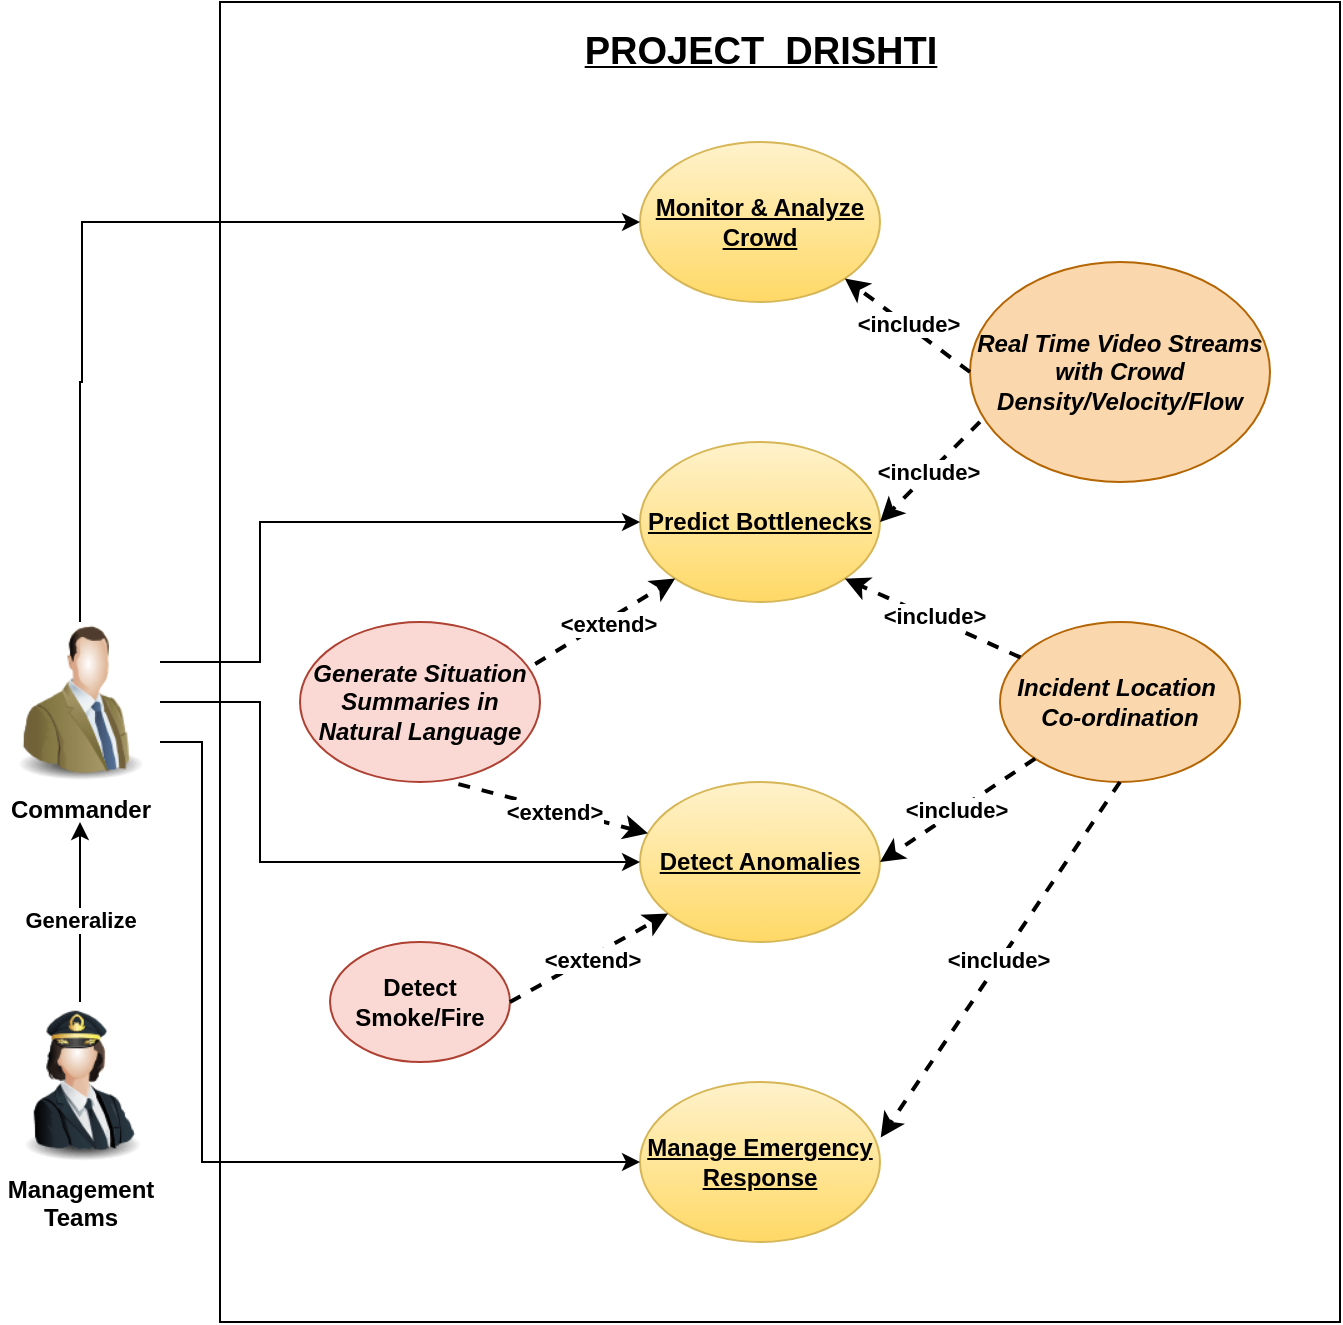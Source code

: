 <mxfile version="27.2.0">
  <diagram name="Page-1" id="cNQ3jGSSwMzKaeNfMzMZ">
    <mxGraphModel dx="1042" dy="1662" grid="1" gridSize="10" guides="1" tooltips="1" connect="1" arrows="1" fold="1" page="1" pageScale="1" pageWidth="850" pageHeight="1100" math="0" shadow="0">
      <root>
        <mxCell id="0" />
        <mxCell id="1" parent="0" />
        <mxCell id="q2KytA-D3xJXwT2xgLaa-54" value="" style="rounded=0;whiteSpace=wrap;html=1;" parent="1" vertex="1">
          <mxGeometry x="130" y="-30" width="560" height="660" as="geometry" />
        </mxCell>
        <mxCell id="q2KytA-D3xJXwT2xgLaa-1" value="&lt;b&gt;&lt;u&gt;Monitor &amp;amp; Analyze&lt;/u&gt;&lt;/b&gt;&lt;div&gt;&lt;b&gt;&lt;u&gt;Crowd&lt;/u&gt;&lt;/b&gt;&lt;/div&gt;" style="ellipse;whiteSpace=wrap;html=1;fillColor=#fff2cc;gradientColor=#ffd966;strokeColor=#d6b656;" parent="1" vertex="1">
          <mxGeometry x="340" y="40" width="120" height="80" as="geometry" />
        </mxCell>
        <mxCell id="q2KytA-D3xJXwT2xgLaa-2" value="&lt;b&gt;&lt;u&gt;Predict Bottlenecks&lt;/u&gt;&lt;/b&gt;" style="ellipse;whiteSpace=wrap;html=1;fillColor=#fff2cc;gradientColor=#ffd966;strokeColor=#d6b656;" parent="1" vertex="1">
          <mxGeometry x="340" y="190" width="120" height="80" as="geometry" />
        </mxCell>
        <mxCell id="q2KytA-D3xJXwT2xgLaa-3" value="&lt;b&gt;&lt;u&gt;Detect Anomalies&lt;/u&gt;&lt;/b&gt;" style="ellipse;whiteSpace=wrap;html=1;fillColor=#fff2cc;gradientColor=#ffd966;strokeColor=#d6b656;" parent="1" vertex="1">
          <mxGeometry x="340" y="360" width="120" height="80" as="geometry" />
        </mxCell>
        <mxCell id="q2KytA-D3xJXwT2xgLaa-4" value="&lt;b&gt;&lt;u&gt;Manage Emergency Response&lt;/u&gt;&lt;/b&gt;" style="ellipse;whiteSpace=wrap;html=1;fillColor=#fff2cc;gradientColor=#ffd966;strokeColor=#d6b656;" parent="1" vertex="1">
          <mxGeometry x="340" y="510" width="120" height="80" as="geometry" />
        </mxCell>
        <mxCell id="q2KytA-D3xJXwT2xgLaa-5" value="&lt;b&gt;&lt;i&gt;Generate Situation Summaries in Natural Language&lt;/i&gt;&lt;/b&gt;" style="ellipse;whiteSpace=wrap;html=1;fillColor=#fad9d5;strokeColor=#ae4132;" parent="1" vertex="1">
          <mxGeometry x="170" y="280" width="120" height="80" as="geometry" />
        </mxCell>
        <mxCell id="q2KytA-D3xJXwT2xgLaa-6" value="&lt;b&gt;&lt;i&gt;Incident Location&amp;nbsp;&lt;/i&gt;&lt;/b&gt;&lt;div&gt;&lt;b&gt;&lt;i&gt;Co-ordination&lt;/i&gt;&lt;/b&gt;&lt;/div&gt;" style="ellipse;whiteSpace=wrap;html=1;fillColor=#fad7ac;strokeColor=#b46504;" parent="1" vertex="1">
          <mxGeometry x="520" y="280" width="120" height="80" as="geometry" />
        </mxCell>
        <mxCell id="q2KytA-D3xJXwT2xgLaa-10" value="" style="endArrow=classic;html=1;rounded=0;entryX=1.003;entryY=0.347;entryDx=0;entryDy=0;entryPerimeter=0;exitX=0.5;exitY=1;exitDx=0;exitDy=0;dashed=1;strokeWidth=2;" parent="1" source="q2KytA-D3xJXwT2xgLaa-6" target="q2KytA-D3xJXwT2xgLaa-4" edge="1">
          <mxGeometry width="50" height="50" relative="1" as="geometry">
            <mxPoint x="570" y="460" as="sourcePoint" />
            <mxPoint x="620" y="410" as="targetPoint" />
            <Array as="points" />
          </mxGeometry>
        </mxCell>
        <mxCell id="q2KytA-D3xJXwT2xgLaa-12" value="&lt;b&gt;&amp;lt;include&amp;gt;&lt;/b&gt;" style="edgeLabel;html=1;align=center;verticalAlign=middle;resizable=0;points=[];" parent="q2KytA-D3xJXwT2xgLaa-10" vertex="1" connectable="0">
          <mxGeometry x="0.01" y="-1" relative="1" as="geometry">
            <mxPoint as="offset" />
          </mxGeometry>
        </mxCell>
        <mxCell id="q2KytA-D3xJXwT2xgLaa-13" value="&lt;b&gt;&lt;i&gt;Real Time Video Streams with Crowd Density/Velocity/Flow&lt;/i&gt;&lt;/b&gt;" style="ellipse;whiteSpace=wrap;html=1;fillColor=#fad7ac;strokeColor=#b46504;" parent="1" vertex="1">
          <mxGeometry x="505" y="100" width="150" height="110" as="geometry" />
        </mxCell>
        <mxCell id="q2KytA-D3xJXwT2xgLaa-14" value="" style="endArrow=classic;html=1;rounded=0;exitX=0.66;exitY=1.013;exitDx=0;exitDy=0;dashed=1;strokeWidth=2;exitPerimeter=0;" parent="1" source="q2KytA-D3xJXwT2xgLaa-5" target="q2KytA-D3xJXwT2xgLaa-3" edge="1">
          <mxGeometry width="50" height="50" relative="1" as="geometry">
            <mxPoint x="330" y="260" as="sourcePoint" />
            <mxPoint x="210" y="438" as="targetPoint" />
            <Array as="points" />
          </mxGeometry>
        </mxCell>
        <mxCell id="q2KytA-D3xJXwT2xgLaa-15" value="&lt;b&gt;&amp;lt;extend&amp;gt;&lt;/b&gt;" style="edgeLabel;html=1;align=center;verticalAlign=middle;resizable=0;points=[];" parent="q2KytA-D3xJXwT2xgLaa-14" vertex="1" connectable="0">
          <mxGeometry x="0.01" y="-1" relative="1" as="geometry">
            <mxPoint as="offset" />
          </mxGeometry>
        </mxCell>
        <mxCell id="q2KytA-D3xJXwT2xgLaa-16" value="" style="endArrow=classic;html=1;rounded=0;entryX=1;entryY=0.5;entryDx=0;entryDy=0;dashed=1;strokeWidth=2;" parent="1" source="q2KytA-D3xJXwT2xgLaa-6" target="q2KytA-D3xJXwT2xgLaa-3" edge="1">
          <mxGeometry width="50" height="50" relative="1" as="geometry">
            <mxPoint x="500" y="311" as="sourcePoint" />
            <mxPoint x="380" y="489" as="targetPoint" />
            <Array as="points" />
          </mxGeometry>
        </mxCell>
        <mxCell id="q2KytA-D3xJXwT2xgLaa-17" value="&lt;b&gt;&amp;lt;include&amp;gt;&lt;/b&gt;" style="edgeLabel;html=1;align=center;verticalAlign=middle;resizable=0;points=[];" parent="q2KytA-D3xJXwT2xgLaa-16" vertex="1" connectable="0">
          <mxGeometry x="0.01" y="-1" relative="1" as="geometry">
            <mxPoint as="offset" />
          </mxGeometry>
        </mxCell>
        <mxCell id="q2KytA-D3xJXwT2xgLaa-18" value="" style="endArrow=classic;html=1;rounded=0;entryX=1;entryY=1;entryDx=0;entryDy=0;exitX=0;exitY=0.5;exitDx=0;exitDy=0;dashed=1;strokeWidth=2;" parent="1" source="q2KytA-D3xJXwT2xgLaa-13" target="q2KytA-D3xJXwT2xgLaa-1" edge="1">
          <mxGeometry width="50" height="50" relative="1" as="geometry">
            <mxPoint x="485" y="130" as="sourcePoint" />
            <mxPoint x="365" y="308" as="targetPoint" />
            <Array as="points" />
          </mxGeometry>
        </mxCell>
        <mxCell id="q2KytA-D3xJXwT2xgLaa-19" value="&lt;b&gt;&amp;lt;include&amp;gt;&lt;/b&gt;" style="edgeLabel;html=1;align=center;verticalAlign=middle;resizable=0;points=[];" parent="q2KytA-D3xJXwT2xgLaa-18" vertex="1" connectable="0">
          <mxGeometry x="0.01" y="-1" relative="1" as="geometry">
            <mxPoint as="offset" />
          </mxGeometry>
        </mxCell>
        <mxCell id="q2KytA-D3xJXwT2xgLaa-20" value="" style="endArrow=classic;html=1;rounded=0;entryX=1;entryY=0.5;entryDx=0;entryDy=0;exitX=0.033;exitY=0.727;exitDx=0;exitDy=0;dashed=1;strokeWidth=2;exitPerimeter=0;" parent="1" source="q2KytA-D3xJXwT2xgLaa-13" target="q2KytA-D3xJXwT2xgLaa-2" edge="1">
          <mxGeometry width="50" height="50" relative="1" as="geometry">
            <mxPoint x="485" y="160" as="sourcePoint" />
            <mxPoint x="365" y="338" as="targetPoint" />
            <Array as="points" />
          </mxGeometry>
        </mxCell>
        <mxCell id="q2KytA-D3xJXwT2xgLaa-21" value="&lt;b&gt;&amp;lt;include&amp;gt;&lt;/b&gt;" style="edgeLabel;html=1;align=center;verticalAlign=middle;resizable=0;points=[];" parent="q2KytA-D3xJXwT2xgLaa-20" vertex="1" connectable="0">
          <mxGeometry x="0.01" y="-1" relative="1" as="geometry">
            <mxPoint as="offset" />
          </mxGeometry>
        </mxCell>
        <mxCell id="q2KytA-D3xJXwT2xgLaa-22" value="" style="endArrow=classic;html=1;rounded=0;entryX=1;entryY=1;entryDx=0;entryDy=0;dashed=1;strokeWidth=2;" parent="1" source="q2KytA-D3xJXwT2xgLaa-6" target="q2KytA-D3xJXwT2xgLaa-2" edge="1">
          <mxGeometry width="50" height="50" relative="1" as="geometry">
            <mxPoint x="485" y="170" as="sourcePoint" />
            <mxPoint x="365" y="348" as="targetPoint" />
            <Array as="points" />
          </mxGeometry>
        </mxCell>
        <mxCell id="q2KytA-D3xJXwT2xgLaa-23" value="&lt;b&gt;&amp;lt;include&amp;gt;&lt;/b&gt;" style="edgeLabel;html=1;align=center;verticalAlign=middle;resizable=0;points=[];" parent="q2KytA-D3xJXwT2xgLaa-22" vertex="1" connectable="0">
          <mxGeometry x="0.01" y="-1" relative="1" as="geometry">
            <mxPoint as="offset" />
          </mxGeometry>
        </mxCell>
        <mxCell id="q2KytA-D3xJXwT2xgLaa-25" style="edgeStyle=orthogonalEdgeStyle;rounded=0;orthogonalLoop=1;jettySize=auto;html=1;entryX=0;entryY=0.5;entryDx=0;entryDy=0;" parent="1" source="q2KytA-D3xJXwT2xgLaa-24" target="q2KytA-D3xJXwT2xgLaa-1" edge="1">
          <mxGeometry relative="1" as="geometry">
            <mxPoint x="60" y="70" as="targetPoint" />
            <Array as="points">
              <mxPoint x="60" y="160" />
              <mxPoint x="61" y="160" />
              <mxPoint x="61" y="80" />
            </Array>
          </mxGeometry>
        </mxCell>
        <mxCell id="q2KytA-D3xJXwT2xgLaa-26" style="edgeStyle=orthogonalEdgeStyle;rounded=0;orthogonalLoop=1;jettySize=auto;html=1;exitX=1;exitY=0.25;exitDx=0;exitDy=0;entryX=0;entryY=0.5;entryDx=0;entryDy=0;" parent="1" source="q2KytA-D3xJXwT2xgLaa-24" target="q2KytA-D3xJXwT2xgLaa-2" edge="1">
          <mxGeometry relative="1" as="geometry">
            <mxPoint x="140" y="220" as="targetPoint" />
            <Array as="points">
              <mxPoint x="150" y="300" />
              <mxPoint x="150" y="230" />
            </Array>
          </mxGeometry>
        </mxCell>
        <mxCell id="q2KytA-D3xJXwT2xgLaa-28" style="edgeStyle=orthogonalEdgeStyle;rounded=0;orthogonalLoop=1;jettySize=auto;html=1;entryX=0;entryY=0.5;entryDx=0;entryDy=0;" parent="1" source="q2KytA-D3xJXwT2xgLaa-24" target="q2KytA-D3xJXwT2xgLaa-3" edge="1">
          <mxGeometry relative="1" as="geometry">
            <mxPoint x="140" y="410" as="targetPoint" />
            <Array as="points">
              <mxPoint x="150" y="320" />
              <mxPoint x="150" y="400" />
            </Array>
          </mxGeometry>
        </mxCell>
        <mxCell id="q2KytA-D3xJXwT2xgLaa-29" style="edgeStyle=orthogonalEdgeStyle;rounded=0;orthogonalLoop=1;jettySize=auto;html=1;exitX=1;exitY=0.75;exitDx=0;exitDy=0;entryX=0;entryY=0.5;entryDx=0;entryDy=0;" parent="1" source="q2KytA-D3xJXwT2xgLaa-24" target="q2KytA-D3xJXwT2xgLaa-4" edge="1">
          <mxGeometry relative="1" as="geometry">
            <mxPoint x="120" y="560" as="targetPoint" />
            <Array as="points">
              <mxPoint x="121" y="340" />
              <mxPoint x="121" y="550" />
            </Array>
          </mxGeometry>
        </mxCell>
        <mxCell id="q2KytA-D3xJXwT2xgLaa-24" value="&lt;b&gt;Commander&lt;/b&gt;" style="image;html=1;image=img/lib/clip_art/people/Suit_Man_Green_128x128.png" parent="1" vertex="1">
          <mxGeometry x="20" y="280" width="80" height="80" as="geometry" />
        </mxCell>
        <mxCell id="q2KytA-D3xJXwT2xgLaa-36" style="edgeStyle=orthogonalEdgeStyle;rounded=0;orthogonalLoop=1;jettySize=auto;html=1;" parent="1" source="q2KytA-D3xJXwT2xgLaa-33" edge="1">
          <mxGeometry relative="1" as="geometry">
            <mxPoint x="60" y="380" as="targetPoint" />
          </mxGeometry>
        </mxCell>
        <mxCell id="q2KytA-D3xJXwT2xgLaa-38" value="&lt;b&gt;Generalize&lt;/b&gt;" style="edgeLabel;html=1;align=center;verticalAlign=middle;resizable=0;points=[];" parent="q2KytA-D3xJXwT2xgLaa-36" vertex="1" connectable="0">
          <mxGeometry x="-0.094" relative="1" as="geometry">
            <mxPoint as="offset" />
          </mxGeometry>
        </mxCell>
        <mxCell id="q2KytA-D3xJXwT2xgLaa-33" value="&lt;div&gt;&lt;b&gt;Management&lt;br&gt;Teams&lt;/b&gt;&lt;/div&gt;" style="image;html=1;image=img/lib/clip_art/people/Pilot_Woman_128x128.png" parent="1" vertex="1">
          <mxGeometry x="20" y="470" width="80" height="80" as="geometry" />
        </mxCell>
        <mxCell id="q2KytA-D3xJXwT2xgLaa-41" value="" style="endArrow=classic;html=1;rounded=0;dashed=1;strokeWidth=2;entryX=0;entryY=1;entryDx=0;entryDy=0;exitX=0.98;exitY=0.263;exitDx=0;exitDy=0;exitPerimeter=0;" parent="1" source="q2KytA-D3xJXwT2xgLaa-5" target="q2KytA-D3xJXwT2xgLaa-2" edge="1">
          <mxGeometry width="50" height="50" relative="1" as="geometry">
            <mxPoint x="350" y="320" as="sourcePoint" />
            <mxPoint x="447.5" y="315" as="targetPoint" />
            <Array as="points" />
          </mxGeometry>
        </mxCell>
        <mxCell id="q2KytA-D3xJXwT2xgLaa-42" value="&lt;b&gt;&amp;lt;extend&amp;gt;&lt;/b&gt;" style="edgeLabel;html=1;align=center;verticalAlign=middle;resizable=0;points=[];" parent="q2KytA-D3xJXwT2xgLaa-41" vertex="1" connectable="0">
          <mxGeometry x="0.01" y="-1" relative="1" as="geometry">
            <mxPoint as="offset" />
          </mxGeometry>
        </mxCell>
        <mxCell id="q2KytA-D3xJXwT2xgLaa-51" value="&lt;b&gt;Detect Smoke/Fire&lt;/b&gt;" style="ellipse;whiteSpace=wrap;html=1;fillColor=#fad9d5;strokeColor=#ae4132;" parent="1" vertex="1">
          <mxGeometry x="185" y="440" width="90" height="60" as="geometry" />
        </mxCell>
        <mxCell id="q2KytA-D3xJXwT2xgLaa-52" value="" style="endArrow=classic;html=1;rounded=0;dashed=1;strokeWidth=2;exitX=1;exitY=0.5;exitDx=0;exitDy=0;" parent="1" source="q2KytA-D3xJXwT2xgLaa-51" target="q2KytA-D3xJXwT2xgLaa-3" edge="1">
          <mxGeometry width="50" height="50" relative="1" as="geometry">
            <mxPoint x="330" y="495" as="sourcePoint" />
            <mxPoint x="330" y="445" as="targetPoint" />
            <Array as="points" />
          </mxGeometry>
        </mxCell>
        <mxCell id="q2KytA-D3xJXwT2xgLaa-53" value="&lt;b&gt;&amp;lt;extend&amp;gt;&lt;/b&gt;" style="edgeLabel;html=1;align=center;verticalAlign=middle;resizable=0;points=[];" parent="q2KytA-D3xJXwT2xgLaa-52" vertex="1" connectable="0">
          <mxGeometry x="0.01" y="-1" relative="1" as="geometry">
            <mxPoint as="offset" />
          </mxGeometry>
        </mxCell>
        <mxCell id="q2KytA-D3xJXwT2xgLaa-59" value="&lt;font style=&quot;font-size: 19px;&quot;&gt;&lt;b style=&quot;&quot;&gt;&lt;u&gt;PROJECT&amp;nbsp; DRISHTI&lt;/u&gt;&lt;/b&gt;&lt;/font&gt;" style="text;html=1;align=center;verticalAlign=middle;resizable=0;points=[];autosize=1;strokeColor=none;fillColor=none;" parent="1" vertex="1">
          <mxGeometry x="300" y="-25" width="200" height="40" as="geometry" />
        </mxCell>
      </root>
    </mxGraphModel>
  </diagram>
</mxfile>
